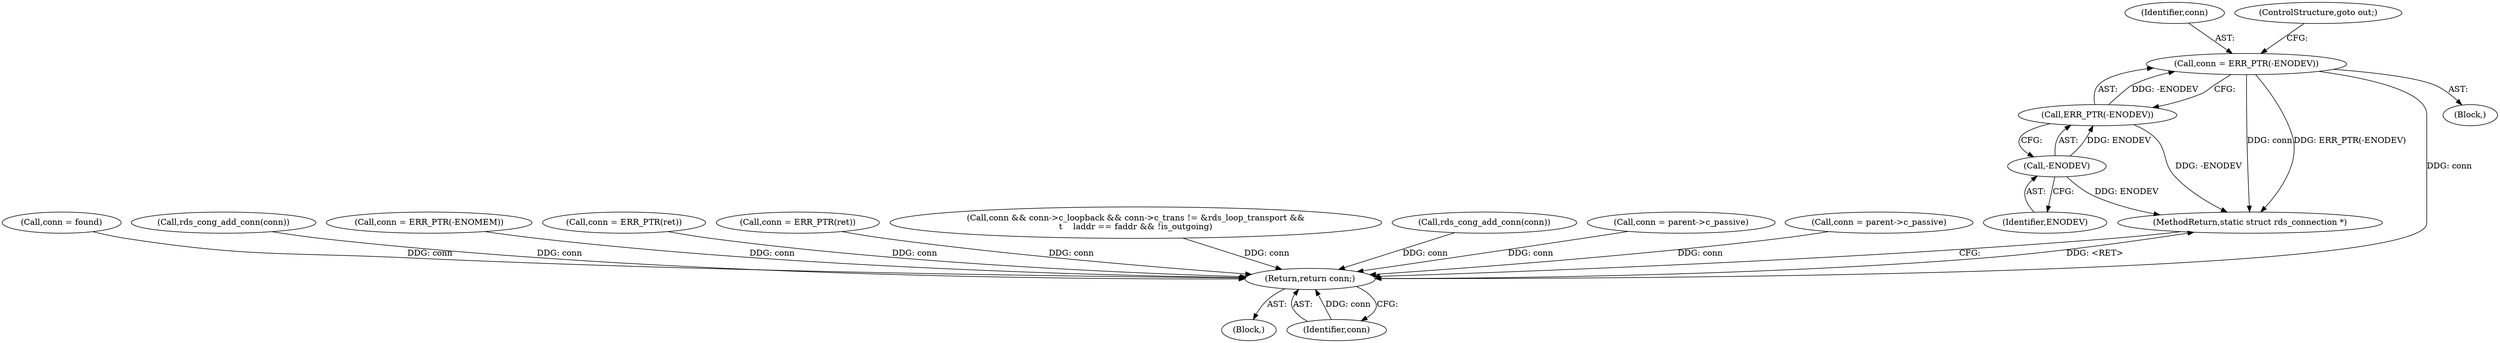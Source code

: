 digraph "0_linux_74e98eb085889b0d2d4908f59f6e00026063014f@pointer" {
"1000293" [label="(Call,conn = ERR_PTR(-ENODEV))"];
"1000295" [label="(Call,ERR_PTR(-ENODEV))"];
"1000296" [label="(Call,-ENODEV)"];
"1000493" [label="(Return,return conn;)"];
"1000296" [label="(Call,-ENODEV)"];
"1000294" [label="(Identifier,conn)"];
"1000458" [label="(Call,conn = found)"];
"1000495" [label="(MethodReturn,static struct rds_connection *)"];
"1000293" [label="(Call,conn = ERR_PTR(-ENODEV))"];
"1000114" [label="(Block,)"];
"1000420" [label="(Call,rds_cong_add_conn(conn))"];
"1000298" [label="(ControlStructure,goto out;)"];
"1000195" [label="(Call,conn = ERR_PTR(-ENOMEM))"];
"1000254" [label="(Call,conn = ERR_PTR(ret))"];
"1000295" [label="(Call,ERR_PTR(-ENODEV))"];
"1000494" [label="(Identifier,conn)"];
"1000315" [label="(Call,conn = ERR_PTR(ret))"];
"1000153" [label="(Call,conn && conn->c_loopback && conn->c_trans != &rds_loop_transport &&\n\t    laddr == faddr && !is_outgoing)"];
"1000289" [label="(Block,)"];
"1000297" [label="(Identifier,ENODEV)"];
"1000484" [label="(Call,rds_cong_add_conn(conn))"];
"1000493" [label="(Return,return conn;)"];
"1000176" [label="(Call,conn = parent->c_passive)"];
"1000408" [label="(Call,conn = parent->c_passive)"];
"1000293" -> "1000289"  [label="AST: "];
"1000293" -> "1000295"  [label="CFG: "];
"1000294" -> "1000293"  [label="AST: "];
"1000295" -> "1000293"  [label="AST: "];
"1000298" -> "1000293"  [label="CFG: "];
"1000293" -> "1000495"  [label="DDG: conn"];
"1000293" -> "1000495"  [label="DDG: ERR_PTR(-ENODEV)"];
"1000295" -> "1000293"  [label="DDG: -ENODEV"];
"1000293" -> "1000493"  [label="DDG: conn"];
"1000295" -> "1000296"  [label="CFG: "];
"1000296" -> "1000295"  [label="AST: "];
"1000295" -> "1000495"  [label="DDG: -ENODEV"];
"1000296" -> "1000295"  [label="DDG: ENODEV"];
"1000296" -> "1000297"  [label="CFG: "];
"1000297" -> "1000296"  [label="AST: "];
"1000296" -> "1000495"  [label="DDG: ENODEV"];
"1000493" -> "1000114"  [label="AST: "];
"1000493" -> "1000494"  [label="CFG: "];
"1000494" -> "1000493"  [label="AST: "];
"1000495" -> "1000493"  [label="CFG: "];
"1000493" -> "1000495"  [label="DDG: <RET>"];
"1000494" -> "1000493"  [label="DDG: conn"];
"1000458" -> "1000493"  [label="DDG: conn"];
"1000408" -> "1000493"  [label="DDG: conn"];
"1000254" -> "1000493"  [label="DDG: conn"];
"1000315" -> "1000493"  [label="DDG: conn"];
"1000153" -> "1000493"  [label="DDG: conn"];
"1000420" -> "1000493"  [label="DDG: conn"];
"1000176" -> "1000493"  [label="DDG: conn"];
"1000195" -> "1000493"  [label="DDG: conn"];
"1000484" -> "1000493"  [label="DDG: conn"];
}
